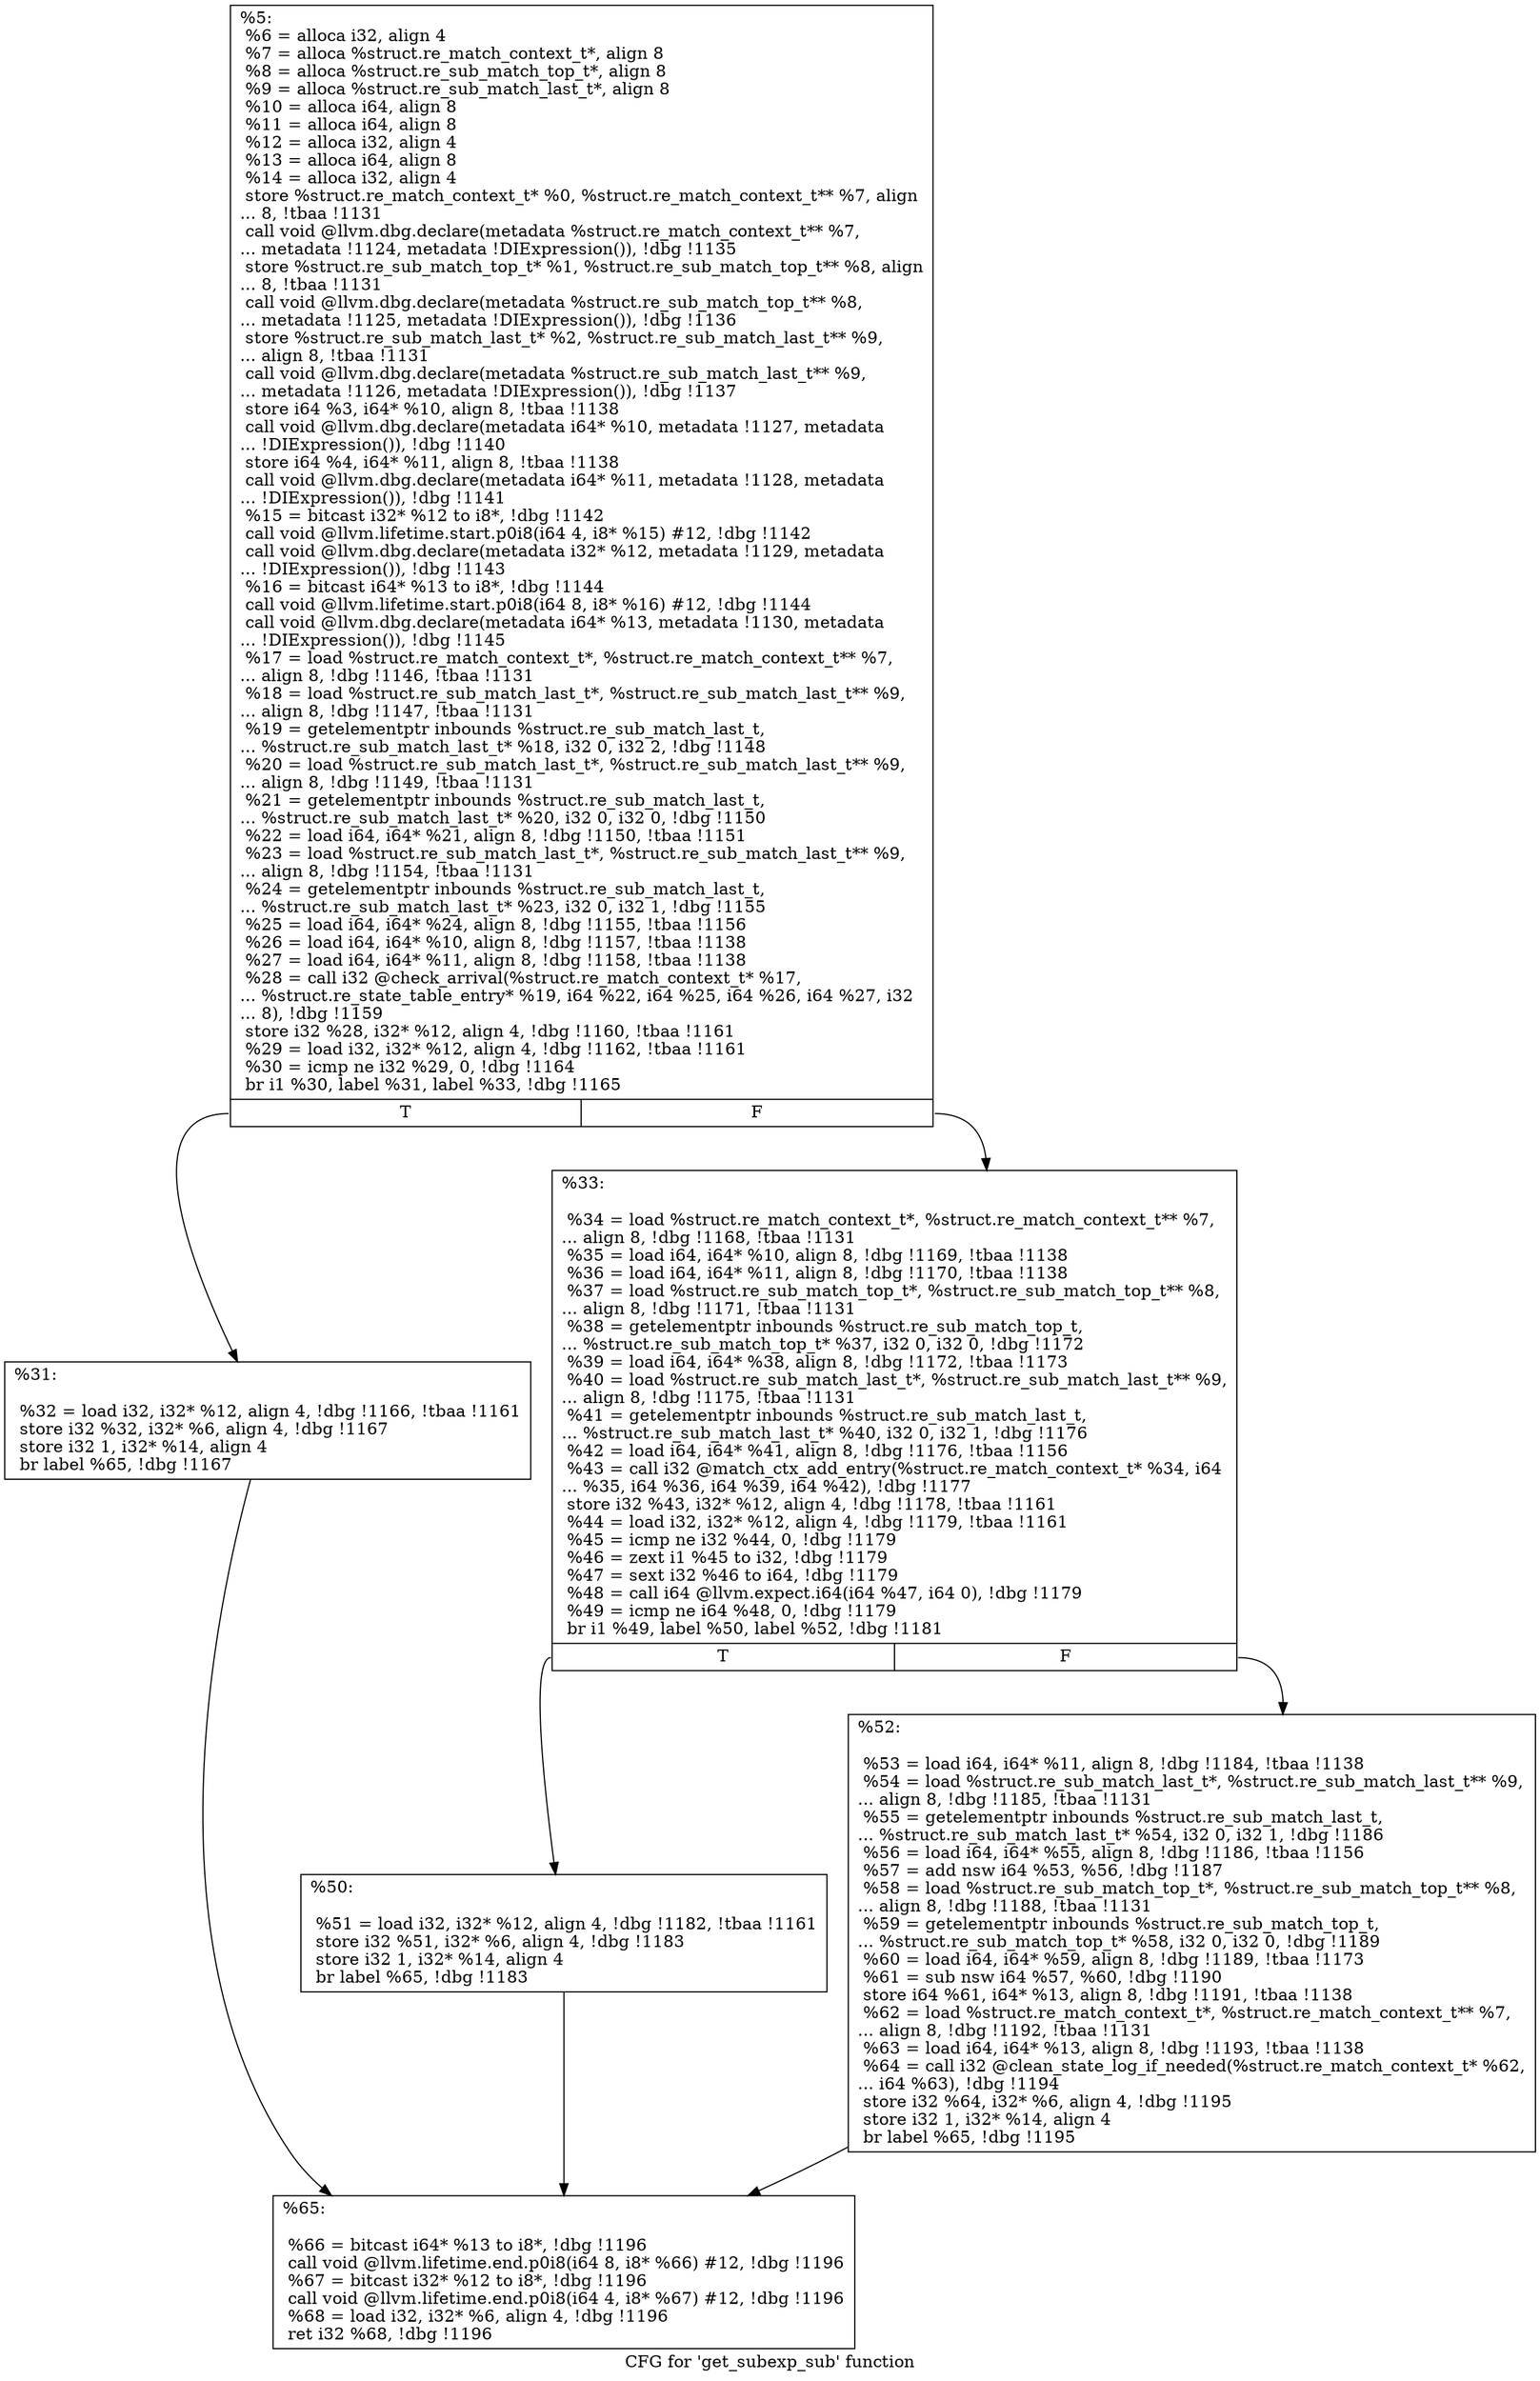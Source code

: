 digraph "CFG for 'get_subexp_sub' function" {
	label="CFG for 'get_subexp_sub' function";

	Node0xfc37e0 [shape=record,label="{%5:\l  %6 = alloca i32, align 4\l  %7 = alloca %struct.re_match_context_t*, align 8\l  %8 = alloca %struct.re_sub_match_top_t*, align 8\l  %9 = alloca %struct.re_sub_match_last_t*, align 8\l  %10 = alloca i64, align 8\l  %11 = alloca i64, align 8\l  %12 = alloca i32, align 4\l  %13 = alloca i64, align 8\l  %14 = alloca i32, align 4\l  store %struct.re_match_context_t* %0, %struct.re_match_context_t** %7, align\l... 8, !tbaa !1131\l  call void @llvm.dbg.declare(metadata %struct.re_match_context_t** %7,\l... metadata !1124, metadata !DIExpression()), !dbg !1135\l  store %struct.re_sub_match_top_t* %1, %struct.re_sub_match_top_t** %8, align\l... 8, !tbaa !1131\l  call void @llvm.dbg.declare(metadata %struct.re_sub_match_top_t** %8,\l... metadata !1125, metadata !DIExpression()), !dbg !1136\l  store %struct.re_sub_match_last_t* %2, %struct.re_sub_match_last_t** %9,\l... align 8, !tbaa !1131\l  call void @llvm.dbg.declare(metadata %struct.re_sub_match_last_t** %9,\l... metadata !1126, metadata !DIExpression()), !dbg !1137\l  store i64 %3, i64* %10, align 8, !tbaa !1138\l  call void @llvm.dbg.declare(metadata i64* %10, metadata !1127, metadata\l... !DIExpression()), !dbg !1140\l  store i64 %4, i64* %11, align 8, !tbaa !1138\l  call void @llvm.dbg.declare(metadata i64* %11, metadata !1128, metadata\l... !DIExpression()), !dbg !1141\l  %15 = bitcast i32* %12 to i8*, !dbg !1142\l  call void @llvm.lifetime.start.p0i8(i64 4, i8* %15) #12, !dbg !1142\l  call void @llvm.dbg.declare(metadata i32* %12, metadata !1129, metadata\l... !DIExpression()), !dbg !1143\l  %16 = bitcast i64* %13 to i8*, !dbg !1144\l  call void @llvm.lifetime.start.p0i8(i64 8, i8* %16) #12, !dbg !1144\l  call void @llvm.dbg.declare(metadata i64* %13, metadata !1130, metadata\l... !DIExpression()), !dbg !1145\l  %17 = load %struct.re_match_context_t*, %struct.re_match_context_t** %7,\l... align 8, !dbg !1146, !tbaa !1131\l  %18 = load %struct.re_sub_match_last_t*, %struct.re_sub_match_last_t** %9,\l... align 8, !dbg !1147, !tbaa !1131\l  %19 = getelementptr inbounds %struct.re_sub_match_last_t,\l... %struct.re_sub_match_last_t* %18, i32 0, i32 2, !dbg !1148\l  %20 = load %struct.re_sub_match_last_t*, %struct.re_sub_match_last_t** %9,\l... align 8, !dbg !1149, !tbaa !1131\l  %21 = getelementptr inbounds %struct.re_sub_match_last_t,\l... %struct.re_sub_match_last_t* %20, i32 0, i32 0, !dbg !1150\l  %22 = load i64, i64* %21, align 8, !dbg !1150, !tbaa !1151\l  %23 = load %struct.re_sub_match_last_t*, %struct.re_sub_match_last_t** %9,\l... align 8, !dbg !1154, !tbaa !1131\l  %24 = getelementptr inbounds %struct.re_sub_match_last_t,\l... %struct.re_sub_match_last_t* %23, i32 0, i32 1, !dbg !1155\l  %25 = load i64, i64* %24, align 8, !dbg !1155, !tbaa !1156\l  %26 = load i64, i64* %10, align 8, !dbg !1157, !tbaa !1138\l  %27 = load i64, i64* %11, align 8, !dbg !1158, !tbaa !1138\l  %28 = call i32 @check_arrival(%struct.re_match_context_t* %17,\l... %struct.re_state_table_entry* %19, i64 %22, i64 %25, i64 %26, i64 %27, i32\l... 8), !dbg !1159\l  store i32 %28, i32* %12, align 4, !dbg !1160, !tbaa !1161\l  %29 = load i32, i32* %12, align 4, !dbg !1162, !tbaa !1161\l  %30 = icmp ne i32 %29, 0, !dbg !1164\l  br i1 %30, label %31, label %33, !dbg !1165\l|{<s0>T|<s1>F}}"];
	Node0xfc37e0:s0 -> Node0xfc3940;
	Node0xfc37e0:s1 -> Node0xfc3990;
	Node0xfc3940 [shape=record,label="{%31:\l\l  %32 = load i32, i32* %12, align 4, !dbg !1166, !tbaa !1161\l  store i32 %32, i32* %6, align 4, !dbg !1167\l  store i32 1, i32* %14, align 4\l  br label %65, !dbg !1167\l}"];
	Node0xfc3940 -> Node0xfc3a80;
	Node0xfc3990 [shape=record,label="{%33:\l\l  %34 = load %struct.re_match_context_t*, %struct.re_match_context_t** %7,\l... align 8, !dbg !1168, !tbaa !1131\l  %35 = load i64, i64* %10, align 8, !dbg !1169, !tbaa !1138\l  %36 = load i64, i64* %11, align 8, !dbg !1170, !tbaa !1138\l  %37 = load %struct.re_sub_match_top_t*, %struct.re_sub_match_top_t** %8,\l... align 8, !dbg !1171, !tbaa !1131\l  %38 = getelementptr inbounds %struct.re_sub_match_top_t,\l... %struct.re_sub_match_top_t* %37, i32 0, i32 0, !dbg !1172\l  %39 = load i64, i64* %38, align 8, !dbg !1172, !tbaa !1173\l  %40 = load %struct.re_sub_match_last_t*, %struct.re_sub_match_last_t** %9,\l... align 8, !dbg !1175, !tbaa !1131\l  %41 = getelementptr inbounds %struct.re_sub_match_last_t,\l... %struct.re_sub_match_last_t* %40, i32 0, i32 1, !dbg !1176\l  %42 = load i64, i64* %41, align 8, !dbg !1176, !tbaa !1156\l  %43 = call i32 @match_ctx_add_entry(%struct.re_match_context_t* %34, i64\l... %35, i64 %36, i64 %39, i64 %42), !dbg !1177\l  store i32 %43, i32* %12, align 4, !dbg !1178, !tbaa !1161\l  %44 = load i32, i32* %12, align 4, !dbg !1179, !tbaa !1161\l  %45 = icmp ne i32 %44, 0, !dbg !1179\l  %46 = zext i1 %45 to i32, !dbg !1179\l  %47 = sext i32 %46 to i64, !dbg !1179\l  %48 = call i64 @llvm.expect.i64(i64 %47, i64 0), !dbg !1179\l  %49 = icmp ne i64 %48, 0, !dbg !1179\l  br i1 %49, label %50, label %52, !dbg !1181\l|{<s0>T|<s1>F}}"];
	Node0xfc3990:s0 -> Node0xfc39e0;
	Node0xfc3990:s1 -> Node0xfc3a30;
	Node0xfc39e0 [shape=record,label="{%50:\l\l  %51 = load i32, i32* %12, align 4, !dbg !1182, !tbaa !1161\l  store i32 %51, i32* %6, align 4, !dbg !1183\l  store i32 1, i32* %14, align 4\l  br label %65, !dbg !1183\l}"];
	Node0xfc39e0 -> Node0xfc3a80;
	Node0xfc3a30 [shape=record,label="{%52:\l\l  %53 = load i64, i64* %11, align 8, !dbg !1184, !tbaa !1138\l  %54 = load %struct.re_sub_match_last_t*, %struct.re_sub_match_last_t** %9,\l... align 8, !dbg !1185, !tbaa !1131\l  %55 = getelementptr inbounds %struct.re_sub_match_last_t,\l... %struct.re_sub_match_last_t* %54, i32 0, i32 1, !dbg !1186\l  %56 = load i64, i64* %55, align 8, !dbg !1186, !tbaa !1156\l  %57 = add nsw i64 %53, %56, !dbg !1187\l  %58 = load %struct.re_sub_match_top_t*, %struct.re_sub_match_top_t** %8,\l... align 8, !dbg !1188, !tbaa !1131\l  %59 = getelementptr inbounds %struct.re_sub_match_top_t,\l... %struct.re_sub_match_top_t* %58, i32 0, i32 0, !dbg !1189\l  %60 = load i64, i64* %59, align 8, !dbg !1189, !tbaa !1173\l  %61 = sub nsw i64 %57, %60, !dbg !1190\l  store i64 %61, i64* %13, align 8, !dbg !1191, !tbaa !1138\l  %62 = load %struct.re_match_context_t*, %struct.re_match_context_t** %7,\l... align 8, !dbg !1192, !tbaa !1131\l  %63 = load i64, i64* %13, align 8, !dbg !1193, !tbaa !1138\l  %64 = call i32 @clean_state_log_if_needed(%struct.re_match_context_t* %62,\l... i64 %63), !dbg !1194\l  store i32 %64, i32* %6, align 4, !dbg !1195\l  store i32 1, i32* %14, align 4\l  br label %65, !dbg !1195\l}"];
	Node0xfc3a30 -> Node0xfc3a80;
	Node0xfc3a80 [shape=record,label="{%65:\l\l  %66 = bitcast i64* %13 to i8*, !dbg !1196\l  call void @llvm.lifetime.end.p0i8(i64 8, i8* %66) #12, !dbg !1196\l  %67 = bitcast i32* %12 to i8*, !dbg !1196\l  call void @llvm.lifetime.end.p0i8(i64 4, i8* %67) #12, !dbg !1196\l  %68 = load i32, i32* %6, align 4, !dbg !1196\l  ret i32 %68, !dbg !1196\l}"];
}
